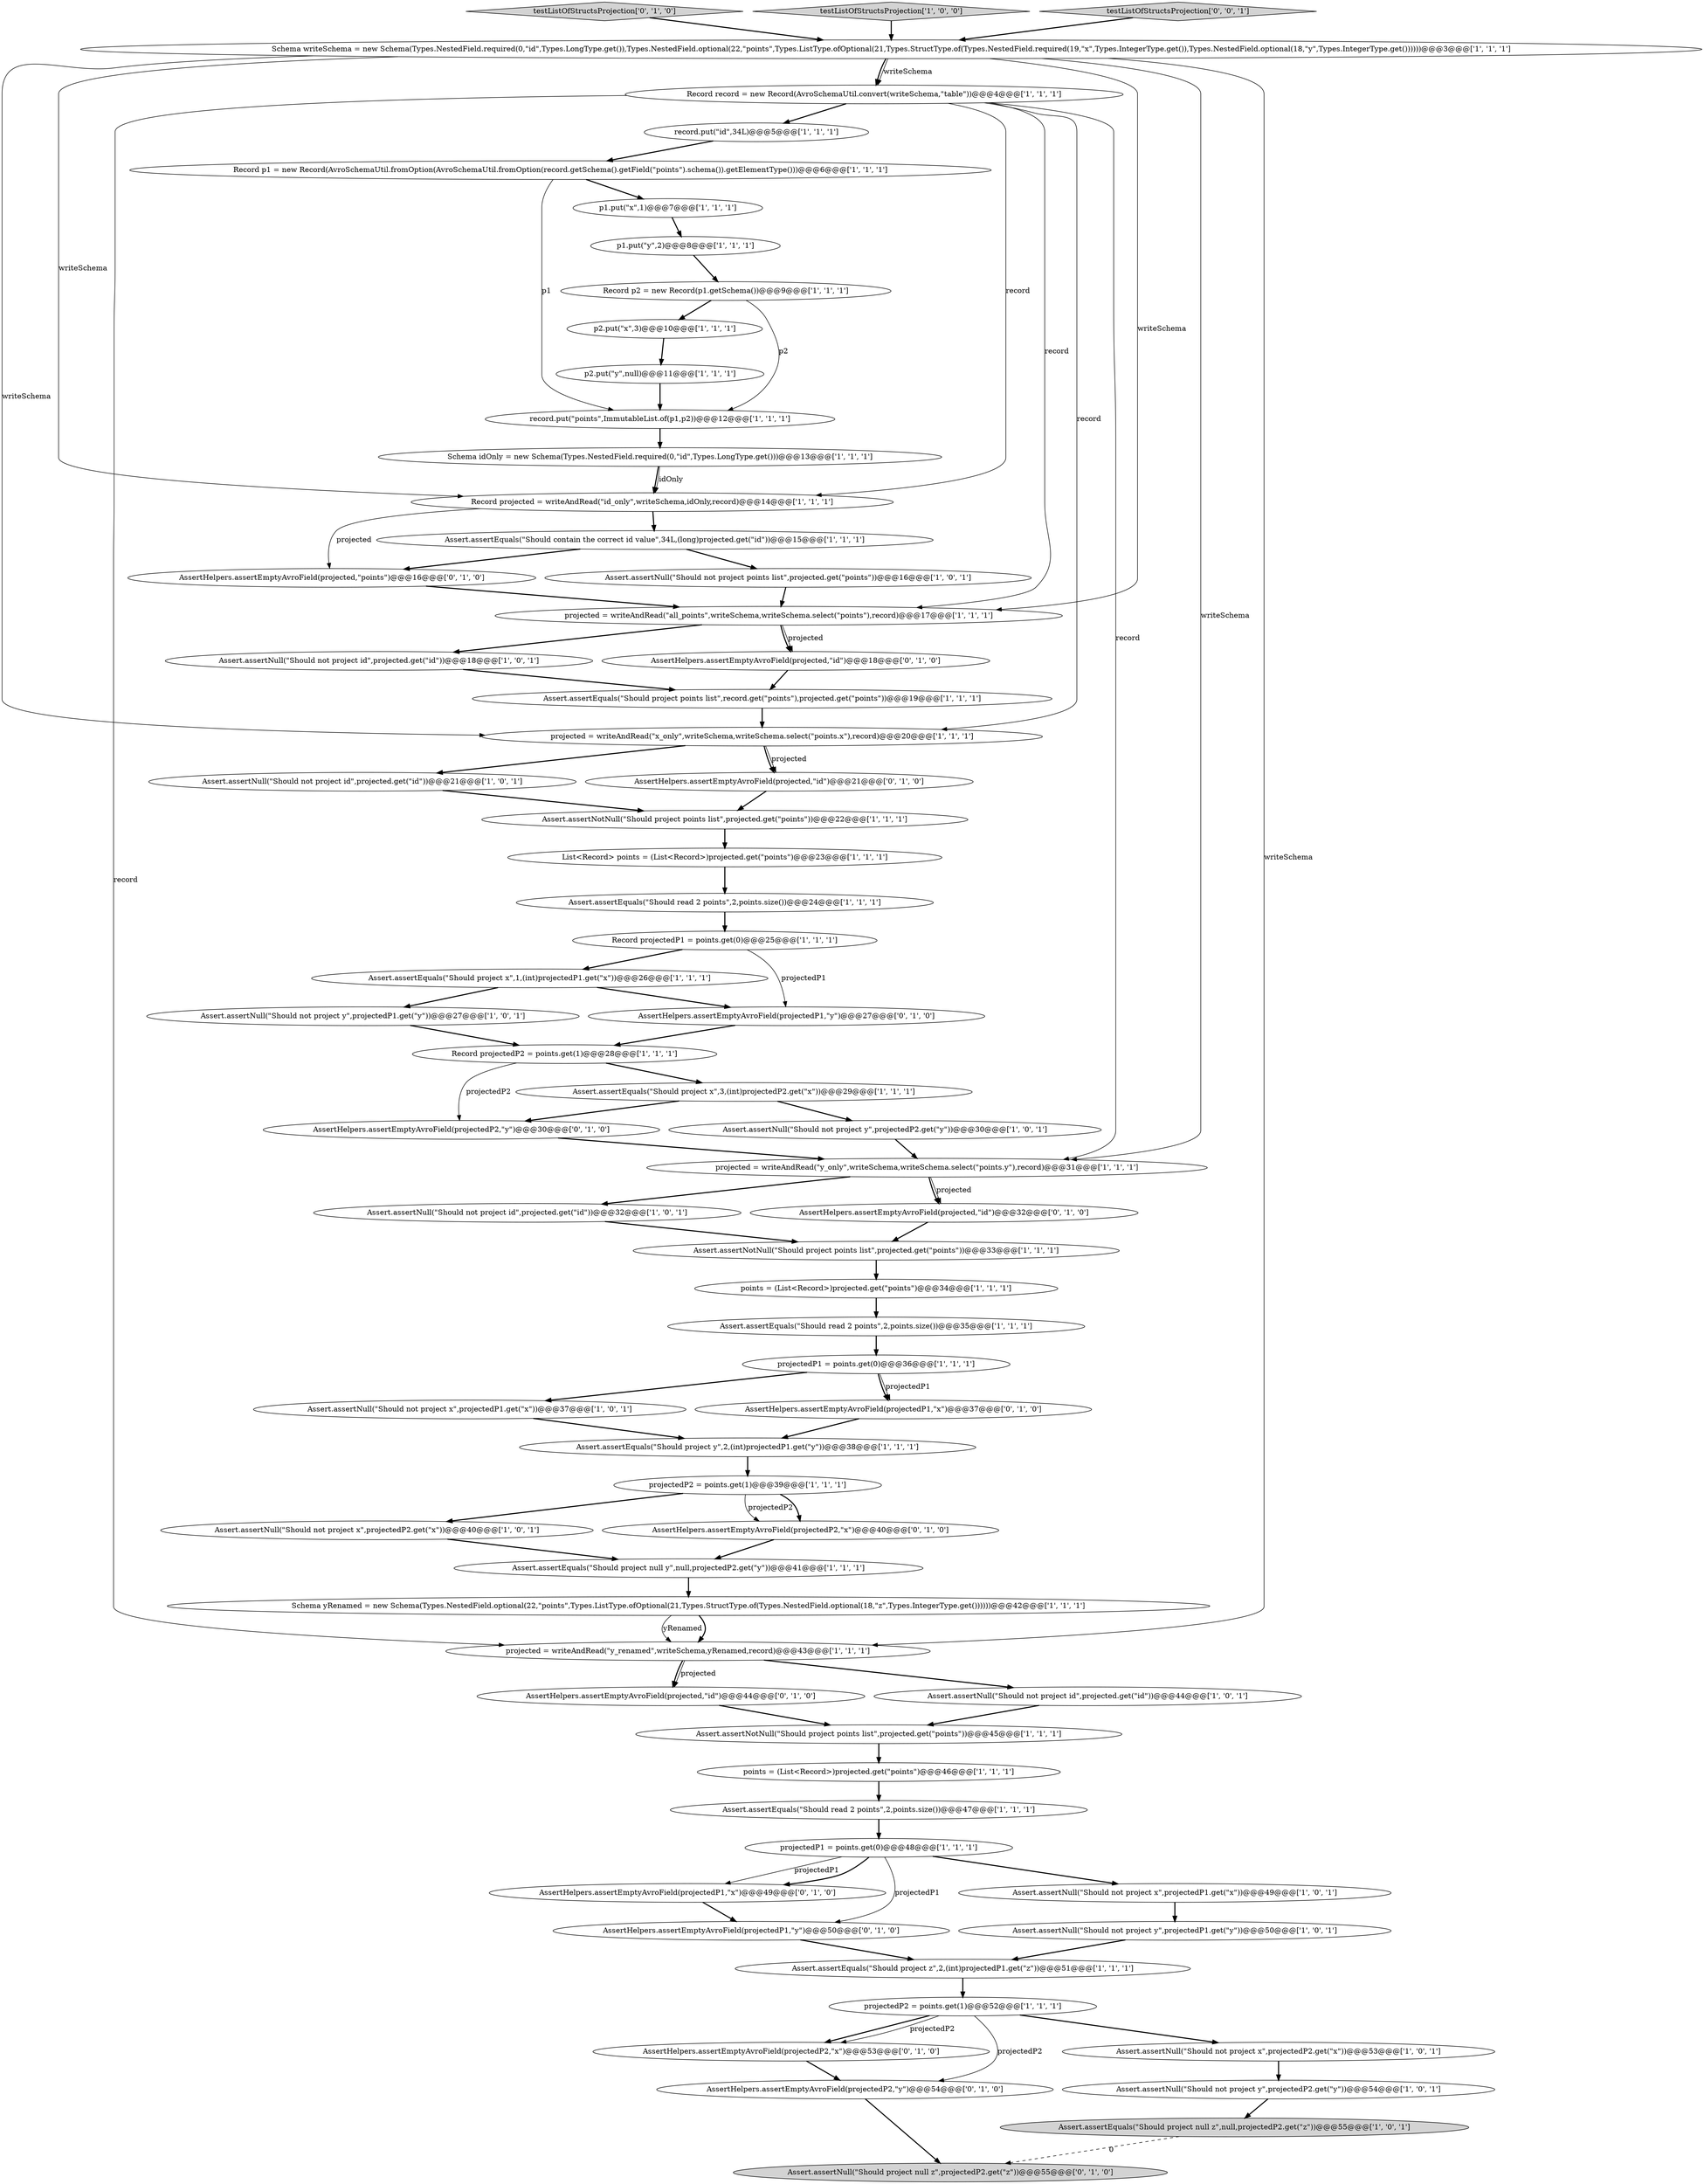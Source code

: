 digraph {
10 [style = filled, label = "projected = writeAndRead(\"x_only\",writeSchema,writeSchema.select(\"points.x\"),record)@@@20@@@['1', '1', '1']", fillcolor = white, shape = ellipse image = "AAA0AAABBB1BBB"];
35 [style = filled, label = "p1.put(\"x\",1)@@@7@@@['1', '1', '1']", fillcolor = white, shape = ellipse image = "AAA0AAABBB1BBB"];
37 [style = filled, label = "projected = writeAndRead(\"y_only\",writeSchema,writeSchema.select(\"points.y\"),record)@@@31@@@['1', '1', '1']", fillcolor = white, shape = ellipse image = "AAA0AAABBB1BBB"];
44 [style = filled, label = "Assert.assertEquals(\"Should project z\",2,(int)projectedP1.get(\"z\"))@@@51@@@['1', '1', '1']", fillcolor = white, shape = ellipse image = "AAA0AAABBB1BBB"];
53 [style = filled, label = "Assert.assertNotNull(\"Should project points list\",projected.get(\"points\"))@@@33@@@['1', '1', '1']", fillcolor = white, shape = ellipse image = "AAA0AAABBB1BBB"];
64 [style = filled, label = "testListOfStructsProjection['0', '1', '0']", fillcolor = lightgray, shape = diamond image = "AAA0AAABBB2BBB"];
9 [style = filled, label = "Assert.assertNotNull(\"Should project points list\",projected.get(\"points\"))@@@22@@@['1', '1', '1']", fillcolor = white, shape = ellipse image = "AAA0AAABBB1BBB"];
2 [style = filled, label = "Assert.assertEquals(\"Should project x\",3,(int)projectedP2.get(\"x\"))@@@29@@@['1', '1', '1']", fillcolor = white, shape = ellipse image = "AAA0AAABBB1BBB"];
0 [style = filled, label = "record.put(\"id\",34L)@@@5@@@['1', '1', '1']", fillcolor = white, shape = ellipse image = "AAA0AAABBB1BBB"];
6 [style = filled, label = "record.put(\"points\",ImmutableList.of(p1,p2))@@@12@@@['1', '1', '1']", fillcolor = white, shape = ellipse image = "AAA0AAABBB1BBB"];
20 [style = filled, label = "projected = writeAndRead(\"y_renamed\",writeSchema,yRenamed,record)@@@43@@@['1', '1', '1']", fillcolor = white, shape = ellipse image = "AAA0AAABBB1BBB"];
39 [style = filled, label = "Assert.assertNull(\"Should not project id\",projected.get(\"id\"))@@@18@@@['1', '0', '1']", fillcolor = white, shape = ellipse image = "AAA0AAABBB1BBB"];
45 [style = filled, label = "Assert.assertNull(\"Should not project x\",projectedP1.get(\"x\"))@@@37@@@['1', '0', '1']", fillcolor = white, shape = ellipse image = "AAA0AAABBB1BBB"];
24 [style = filled, label = "Assert.assertEquals(\"Should project points list\",record.get(\"points\"),projected.get(\"points\"))@@@19@@@['1', '1', '1']", fillcolor = white, shape = ellipse image = "AAA0AAABBB1BBB"];
50 [style = filled, label = "testListOfStructsProjection['1', '0', '0']", fillcolor = lightgray, shape = diamond image = "AAA0AAABBB1BBB"];
63 [style = filled, label = "AssertHelpers.assertEmptyAvroField(projected,\"id\")@@@44@@@['0', '1', '0']", fillcolor = white, shape = ellipse image = "AAA0AAABBB2BBB"];
48 [style = filled, label = "Record projected = writeAndRead(\"id_only\",writeSchema,idOnly,record)@@@14@@@['1', '1', '1']", fillcolor = white, shape = ellipse image = "AAA0AAABBB1BBB"];
8 [style = filled, label = "Assert.assertNull(\"Should not project x\",projectedP2.get(\"x\"))@@@40@@@['1', '0', '1']", fillcolor = white, shape = ellipse image = "AAA0AAABBB1BBB"];
32 [style = filled, label = "p2.put(\"x\",3)@@@10@@@['1', '1', '1']", fillcolor = white, shape = ellipse image = "AAA0AAABBB1BBB"];
65 [style = filled, label = "AssertHelpers.assertEmptyAvroField(projectedP2,\"x\")@@@40@@@['0', '1', '0']", fillcolor = white, shape = ellipse image = "AAA0AAABBB2BBB"];
42 [style = filled, label = "Assert.assertEquals(\"Should project null y\",null,projectedP2.get(\"y\"))@@@41@@@['1', '1', '1']", fillcolor = white, shape = ellipse image = "AAA0AAABBB1BBB"];
15 [style = filled, label = "Schema yRenamed = new Schema(Types.NestedField.optional(22,\"points\",Types.ListType.ofOptional(21,Types.StructType.of(Types.NestedField.optional(18,\"z\",Types.IntegerType.get())))))@@@42@@@['1', '1', '1']", fillcolor = white, shape = ellipse image = "AAA0AAABBB1BBB"];
59 [style = filled, label = "AssertHelpers.assertEmptyAvroField(projectedP2,\"y\")@@@54@@@['0', '1', '0']", fillcolor = white, shape = ellipse image = "AAA0AAABBB2BBB"];
3 [style = filled, label = "Assert.assertEquals(\"Should project x\",1,(int)projectedP1.get(\"x\"))@@@26@@@['1', '1', '1']", fillcolor = white, shape = ellipse image = "AAA0AAABBB1BBB"];
14 [style = filled, label = "projectedP2 = points.get(1)@@@39@@@['1', '1', '1']", fillcolor = white, shape = ellipse image = "AAA0AAABBB1BBB"];
46 [style = filled, label = "Assert.assertNull(\"Should not project id\",projected.get(\"id\"))@@@21@@@['1', '0', '1']", fillcolor = white, shape = ellipse image = "AAA0AAABBB1BBB"];
30 [style = filled, label = "Assert.assertEquals(\"Should read 2 points\",2,points.size())@@@47@@@['1', '1', '1']", fillcolor = white, shape = ellipse image = "AAA0AAABBB1BBB"];
68 [style = filled, label = "AssertHelpers.assertEmptyAvroField(projected,\"points\")@@@16@@@['0', '1', '0']", fillcolor = white, shape = ellipse image = "AAA0AAABBB2BBB"];
11 [style = filled, label = "Record p1 = new Record(AvroSchemaUtil.fromOption(AvroSchemaUtil.fromOption(record.getSchema().getField(\"points\").schema()).getElementType()))@@@6@@@['1', '1', '1']", fillcolor = white, shape = ellipse image = "AAA0AAABBB1BBB"];
62 [style = filled, label = "AssertHelpers.assertEmptyAvroField(projectedP1,\"x\")@@@37@@@['0', '1', '0']", fillcolor = white, shape = ellipse image = "AAA0AAABBB2BBB"];
38 [style = filled, label = "Assert.assertNull(\"Should not project y\",projectedP2.get(\"y\"))@@@30@@@['1', '0', '1']", fillcolor = white, shape = ellipse image = "AAA0AAABBB1BBB"];
43 [style = filled, label = "Assert.assertNull(\"Should not project id\",projected.get(\"id\"))@@@44@@@['1', '0', '1']", fillcolor = white, shape = ellipse image = "AAA0AAABBB1BBB"];
7 [style = filled, label = "projectedP1 = points.get(0)@@@36@@@['1', '1', '1']", fillcolor = white, shape = ellipse image = "AAA0AAABBB1BBB"];
47 [style = filled, label = "points = (List<Record>)projected.get(\"points\")@@@46@@@['1', '1', '1']", fillcolor = white, shape = ellipse image = "AAA0AAABBB1BBB"];
49 [style = filled, label = "projectedP1 = points.get(0)@@@48@@@['1', '1', '1']", fillcolor = white, shape = ellipse image = "AAA0AAABBB1BBB"];
60 [style = filled, label = "AssertHelpers.assertEmptyAvroField(projected,\"id\")@@@32@@@['0', '1', '0']", fillcolor = white, shape = ellipse image = "AAA0AAABBB2BBB"];
13 [style = filled, label = "Assert.assertNull(\"Should not project id\",projected.get(\"id\"))@@@32@@@['1', '0', '1']", fillcolor = white, shape = ellipse image = "AAA0AAABBB1BBB"];
1 [style = filled, label = "Assert.assertNull(\"Should not project points list\",projected.get(\"points\"))@@@16@@@['1', '0', '1']", fillcolor = white, shape = ellipse image = "AAA0AAABBB1BBB"];
25 [style = filled, label = "Assert.assertNull(\"Should not project y\",projectedP2.get(\"y\"))@@@54@@@['1', '0', '1']", fillcolor = white, shape = ellipse image = "AAA0AAABBB1BBB"];
26 [style = filled, label = "Record record = new Record(AvroSchemaUtil.convert(writeSchema,\"table\"))@@@4@@@['1', '1', '1']", fillcolor = white, shape = ellipse image = "AAA0AAABBB1BBB"];
41 [style = filled, label = "Schema writeSchema = new Schema(Types.NestedField.required(0,\"id\",Types.LongType.get()),Types.NestedField.optional(22,\"points\",Types.ListType.ofOptional(21,Types.StructType.of(Types.NestedField.required(19,\"x\",Types.IntegerType.get()),Types.NestedField.optional(18,\"y\",Types.IntegerType.get())))))@@@3@@@['1', '1', '1']", fillcolor = white, shape = ellipse image = "AAA0AAABBB1BBB"];
34 [style = filled, label = "Record p2 = new Record(p1.getSchema())@@@9@@@['1', '1', '1']", fillcolor = white, shape = ellipse image = "AAA0AAABBB1BBB"];
66 [style = filled, label = "AssertHelpers.assertEmptyAvroField(projectedP1,\"x\")@@@49@@@['0', '1', '0']", fillcolor = white, shape = ellipse image = "AAA0AAABBB2BBB"];
12 [style = filled, label = "Schema idOnly = new Schema(Types.NestedField.required(0,\"id\",Types.LongType.get()))@@@13@@@['1', '1', '1']", fillcolor = white, shape = ellipse image = "AAA0AAABBB1BBB"];
28 [style = filled, label = "projectedP2 = points.get(1)@@@52@@@['1', '1', '1']", fillcolor = white, shape = ellipse image = "AAA0AAABBB1BBB"];
69 [style = filled, label = "testListOfStructsProjection['0', '0', '1']", fillcolor = lightgray, shape = diamond image = "AAA0AAABBB3BBB"];
21 [style = filled, label = "Assert.assertEquals(\"Should read 2 points\",2,points.size())@@@35@@@['1', '1', '1']", fillcolor = white, shape = ellipse image = "AAA0AAABBB1BBB"];
29 [style = filled, label = "List<Record> points = (List<Record>)projected.get(\"points\")@@@23@@@['1', '1', '1']", fillcolor = white, shape = ellipse image = "AAA0AAABBB1BBB"];
67 [style = filled, label = "AssertHelpers.assertEmptyAvroField(projectedP1,\"y\")@@@50@@@['0', '1', '0']", fillcolor = white, shape = ellipse image = "AAA0AAABBB2BBB"];
27 [style = filled, label = "p1.put(\"y\",2)@@@8@@@['1', '1', '1']", fillcolor = white, shape = ellipse image = "AAA0AAABBB1BBB"];
57 [style = filled, label = "AssertHelpers.assertEmptyAvroField(projectedP2,\"y\")@@@30@@@['0', '1', '0']", fillcolor = white, shape = ellipse image = "AAA0AAABBB2BBB"];
5 [style = filled, label = "Assert.assertEquals(\"Should project null z\",null,projectedP2.get(\"z\"))@@@55@@@['1', '0', '1']", fillcolor = lightgray, shape = ellipse image = "AAA0AAABBB1BBB"];
22 [style = filled, label = "points = (List<Record>)projected.get(\"points\")@@@34@@@['1', '1', '1']", fillcolor = white, shape = ellipse image = "AAA0AAABBB1BBB"];
19 [style = filled, label = "Assert.assertEquals(\"Should project y\",2,(int)projectedP1.get(\"y\"))@@@38@@@['1', '1', '1']", fillcolor = white, shape = ellipse image = "AAA0AAABBB1BBB"];
31 [style = filled, label = "Assert.assertNull(\"Should not project y\",projectedP1.get(\"y\"))@@@50@@@['1', '0', '1']", fillcolor = white, shape = ellipse image = "AAA0AAABBB1BBB"];
56 [style = filled, label = "Assert.assertNull(\"Should project null z\",projectedP2.get(\"z\"))@@@55@@@['0', '1', '0']", fillcolor = lightgray, shape = ellipse image = "AAA1AAABBB2BBB"];
61 [style = filled, label = "AssertHelpers.assertEmptyAvroField(projected,\"id\")@@@21@@@['0', '1', '0']", fillcolor = white, shape = ellipse image = "AAA0AAABBB2BBB"];
40 [style = filled, label = "Assert.assertEquals(\"Should contain the correct id value\",34L,(long)projected.get(\"id\"))@@@15@@@['1', '1', '1']", fillcolor = white, shape = ellipse image = "AAA0AAABBB1BBB"];
52 [style = filled, label = "p2.put(\"y\",null)@@@11@@@['1', '1', '1']", fillcolor = white, shape = ellipse image = "AAA0AAABBB1BBB"];
58 [style = filled, label = "AssertHelpers.assertEmptyAvroField(projected,\"id\")@@@18@@@['0', '1', '0']", fillcolor = white, shape = ellipse image = "AAA0AAABBB2BBB"];
36 [style = filled, label = "Record projectedP2 = points.get(1)@@@28@@@['1', '1', '1']", fillcolor = white, shape = ellipse image = "AAA0AAABBB1BBB"];
23 [style = filled, label = "Record projectedP1 = points.get(0)@@@25@@@['1', '1', '1']", fillcolor = white, shape = ellipse image = "AAA0AAABBB1BBB"];
33 [style = filled, label = "projected = writeAndRead(\"all_points\",writeSchema,writeSchema.select(\"points\"),record)@@@17@@@['1', '1', '1']", fillcolor = white, shape = ellipse image = "AAA0AAABBB1BBB"];
55 [style = filled, label = "AssertHelpers.assertEmptyAvroField(projectedP2,\"x\")@@@53@@@['0', '1', '0']", fillcolor = white, shape = ellipse image = "AAA0AAABBB2BBB"];
51 [style = filled, label = "Assert.assertNull(\"Should not project x\",projectedP2.get(\"x\"))@@@53@@@['1', '0', '1']", fillcolor = white, shape = ellipse image = "AAA0AAABBB1BBB"];
17 [style = filled, label = "Assert.assertNull(\"Should not project x\",projectedP1.get(\"x\"))@@@49@@@['1', '0', '1']", fillcolor = white, shape = ellipse image = "AAA0AAABBB1BBB"];
16 [style = filled, label = "Assert.assertNull(\"Should not project y\",projectedP1.get(\"y\"))@@@27@@@['1', '0', '1']", fillcolor = white, shape = ellipse image = "AAA0AAABBB1BBB"];
18 [style = filled, label = "Assert.assertNotNull(\"Should project points list\",projected.get(\"points\"))@@@45@@@['1', '1', '1']", fillcolor = white, shape = ellipse image = "AAA0AAABBB1BBB"];
54 [style = filled, label = "AssertHelpers.assertEmptyAvroField(projectedP1,\"y\")@@@27@@@['0', '1', '0']", fillcolor = white, shape = ellipse image = "AAA0AAABBB2BBB"];
4 [style = filled, label = "Assert.assertEquals(\"Should read 2 points\",2,points.size())@@@24@@@['1', '1', '1']", fillcolor = white, shape = ellipse image = "AAA0AAABBB1BBB"];
59->56 [style = bold, label=""];
64->41 [style = bold, label=""];
10->61 [style = bold, label=""];
7->62 [style = bold, label=""];
41->10 [style = solid, label="writeSchema"];
36->2 [style = bold, label=""];
66->67 [style = bold, label=""];
24->10 [style = bold, label=""];
47->30 [style = bold, label=""];
44->28 [style = bold, label=""];
26->37 [style = solid, label="record"];
1->33 [style = bold, label=""];
39->24 [style = bold, label=""];
26->10 [style = solid, label="record"];
14->8 [style = bold, label=""];
58->24 [style = bold, label=""];
6->12 [style = bold, label=""];
4->23 [style = bold, label=""];
27->34 [style = bold, label=""];
65->42 [style = bold, label=""];
2->38 [style = bold, label=""];
18->47 [style = bold, label=""];
10->61 [style = solid, label="projected"];
31->44 [style = bold, label=""];
40->1 [style = bold, label=""];
8->42 [style = bold, label=""];
57->37 [style = bold, label=""];
60->53 [style = bold, label=""];
14->65 [style = solid, label="projectedP2"];
0->11 [style = bold, label=""];
48->40 [style = bold, label=""];
28->59 [style = solid, label="projectedP2"];
54->36 [style = bold, label=""];
37->13 [style = bold, label=""];
28->55 [style = bold, label=""];
28->55 [style = solid, label="projectedP2"];
25->5 [style = bold, label=""];
48->68 [style = solid, label="projected"];
20->63 [style = solid, label="projected"];
23->54 [style = solid, label="projectedP1"];
11->35 [style = bold, label=""];
15->20 [style = bold, label=""];
15->20 [style = solid, label="yRenamed"];
22->21 [style = bold, label=""];
19->14 [style = bold, label=""];
43->18 [style = bold, label=""];
34->6 [style = solid, label="p2"];
3->54 [style = bold, label=""];
67->44 [style = bold, label=""];
30->49 [style = bold, label=""];
12->48 [style = bold, label=""];
26->48 [style = solid, label="record"];
50->41 [style = bold, label=""];
52->6 [style = bold, label=""];
38->37 [style = bold, label=""];
41->37 [style = solid, label="writeSchema"];
32->52 [style = bold, label=""];
40->68 [style = bold, label=""];
33->58 [style = solid, label="projected"];
12->48 [style = solid, label="idOnly"];
46->9 [style = bold, label=""];
49->66 [style = solid, label="projectedP1"];
69->41 [style = bold, label=""];
35->27 [style = bold, label=""];
11->6 [style = solid, label="p1"];
36->57 [style = solid, label="projectedP2"];
41->26 [style = bold, label=""];
20->63 [style = bold, label=""];
45->19 [style = bold, label=""];
7->45 [style = bold, label=""];
21->7 [style = bold, label=""];
7->62 [style = solid, label="projectedP1"];
41->20 [style = solid, label="writeSchema"];
49->17 [style = bold, label=""];
9->29 [style = bold, label=""];
3->16 [style = bold, label=""];
20->43 [style = bold, label=""];
53->22 [style = bold, label=""];
37->60 [style = solid, label="projected"];
14->65 [style = bold, label=""];
10->46 [style = bold, label=""];
28->51 [style = bold, label=""];
23->3 [style = bold, label=""];
2->57 [style = bold, label=""];
37->60 [style = bold, label=""];
62->19 [style = bold, label=""];
51->25 [style = bold, label=""];
41->26 [style = solid, label="writeSchema"];
49->67 [style = solid, label="projectedP1"];
41->48 [style = solid, label="writeSchema"];
26->33 [style = solid, label="record"];
29->4 [style = bold, label=""];
55->59 [style = bold, label=""];
16->36 [style = bold, label=""];
41->33 [style = solid, label="writeSchema"];
63->18 [style = bold, label=""];
33->39 [style = bold, label=""];
33->58 [style = bold, label=""];
13->53 [style = bold, label=""];
26->20 [style = solid, label="record"];
49->66 [style = bold, label=""];
68->33 [style = bold, label=""];
42->15 [style = bold, label=""];
61->9 [style = bold, label=""];
26->0 [style = bold, label=""];
5->56 [style = dashed, label="0"];
34->32 [style = bold, label=""];
17->31 [style = bold, label=""];
}
